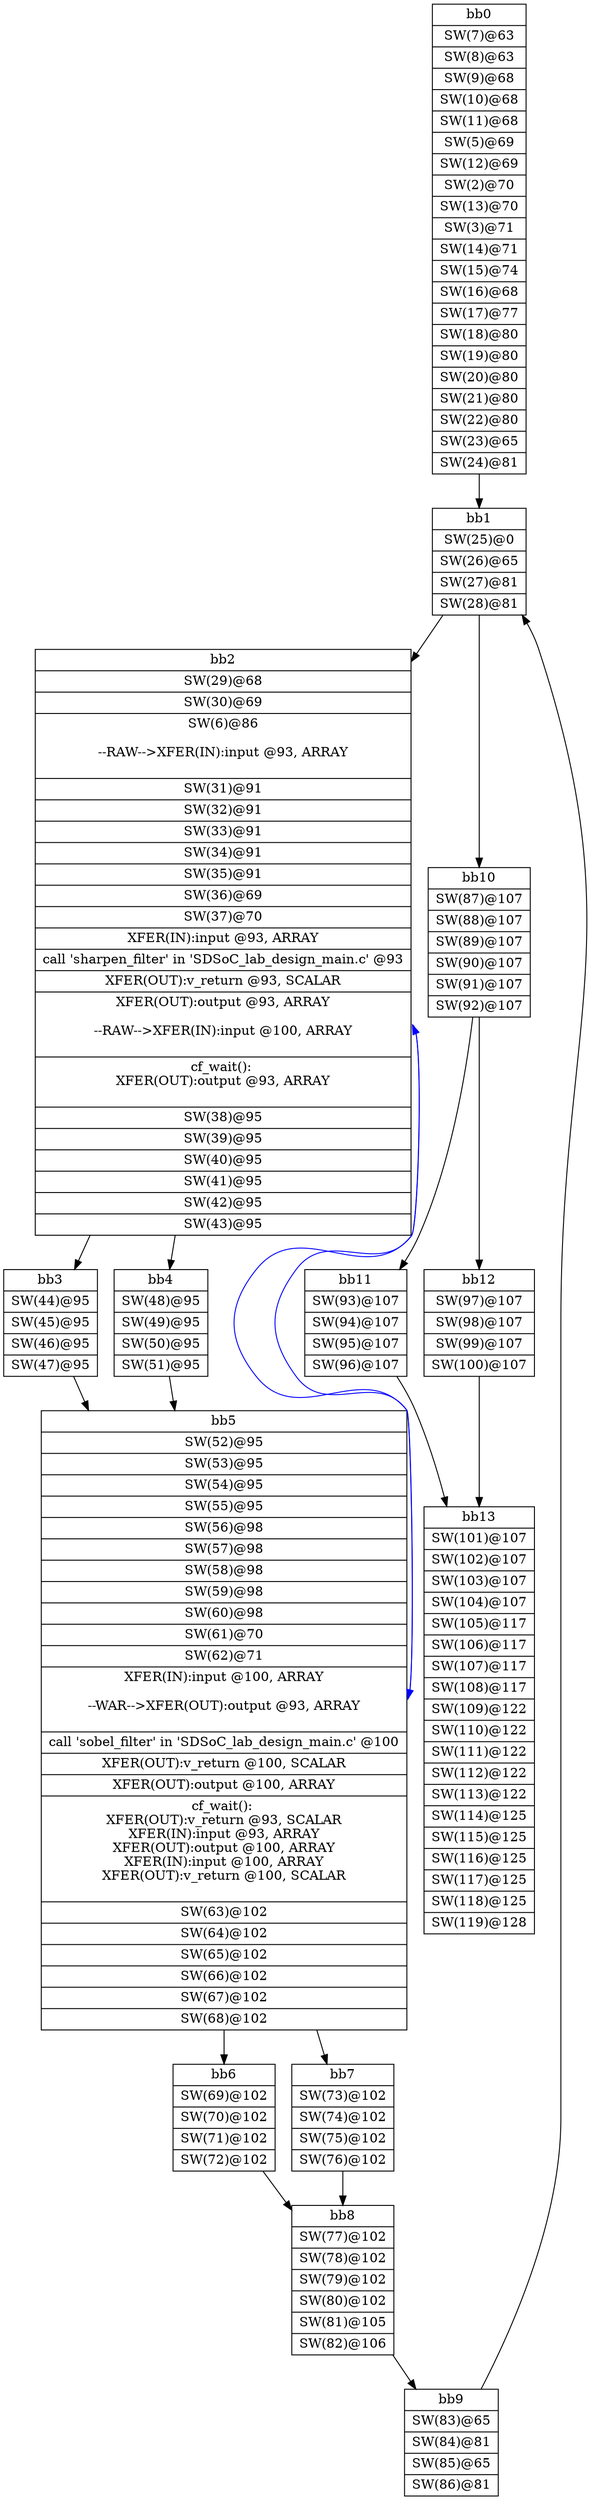 digraph CDFG {
node [shape=record];
bb0 [shape=record, label = "{bb0|<x000000000019D640>SW(7)@63\n|<x000000000019D6F0>SW(8)@63\n|<x000000000019DBC0>SW(9)@68\n|<x000000000019DC70>SW(10)@68\n|<x000000000019DD20>SW(11)@68\n|<x000000000019D900>SW(5)@69\n|<x000000000019DDD0>SW(12)@69\n|<x000000000019DA60>SW(2)@70\n|<x000000000019DE80>SW(13)@70\n|<x000000000019D9B0>SW(3)@71\n|<x000000000019DF30>SW(14)@71\n|<x000000000019DFE0>SW(15)@74\n|<x000000000019E090>SW(16)@68\n|<x000000000019E140>SW(17)@77\n|<x000000000019E1F0>SW(18)@80\n|<x000000000019E2A0>SW(19)@80\n|<x000000000019E350>SW(20)@80\n|<x000000000019E400>SW(21)@80\n|<x0000000000124DB0>SW(22)@80\n|<x0000000000124D00>SW(23)@65\n|<x0000000000124830>SW(24)@81\n}"];
bb1 [shape=record, label = "{bb1|<x0000000000124C50>SW(25)@0\n|<x0000000000124BA0>SW(26)@65\n|<x0000000000124AF0>SW(27)@81\n|<x0000000000124A40>SW(28)@81\n}"];
bb2 [shape=record, label = "{bb2|<x0000000000124990>SW(29)@68\n|<x00000000001248E0>SW(30)@69\n|<x000000000019D850>SW(6)@86\n\n--RAW--\>XFER(IN):input @93, ARRAY\n\n|<x0000000000124780>SW(31)@91\n|<x00000000001246D0>SW(32)@91\n|<x00000000001244C0>SW(33)@91\n|<x0000000000124410>SW(34)@91\n|<x0000000000124360>SW(35)@91\n|<x00000000001242B0>SW(36)@69\n|<x0000000000124200>SW(37)@70\n|<x0000000000EAD450>XFER(IN):input @93, ARRAY\n|<x0000000000183530>call 'sharpen_filter' in 'SDSoC_lab_design_main.c' @93\n|<x0000000001435F90>XFER(OUT):v_return @93, SCALAR\n|<x0000000001435ED0>XFER(OUT):output @93, ARRAY\n\n--RAW--\>XFER(IN):input @100, ARRAY\n\n|<x000000000018CF10>cf_wait(): \nXFER(OUT):output @93, ARRAY\n\n|<x0000000000124150>SW(38)@95\n|<x00000000001240A0>SW(39)@95\n|<x0000000000123FF0>SW(40)@95\n|<x0000000000123DE0>SW(41)@95\n|<x0000000000123D30>SW(42)@95\n|<x0000000000123C80>SW(43)@95\n}"];
bb3 [shape=record, label = "{bb3|<x00000000001232E0>SW(44)@95\n|<x0000000000123230>SW(45)@95\n|<x0000000000123180>SW(46)@95\n|<x00000000001230D0>SW(47)@95\n}"];
bb4 [shape=record, label = "{bb4|<x00000000001235A0>SW(48)@95\n|<x0000000000123020>SW(49)@95\n|<x0000000000122F70>SW(50)@95\n|<x0000000000122EC0>SW(51)@95\n}"];
bb5 [shape=record, label = "{bb5|<x0000000000155A80>SW(52)@95\n|<x0000000000155EA0>SW(53)@95\n|<x0000000000155DF0>SW(54)@95\n|<x0000000000155D40>SW(55)@95\n|<x0000000000155C90>SW(56)@98\n|<x0000000000155BE0>SW(57)@98\n|<x0000000000155B30>SW(58)@98\n|<x0000000000155920>SW(59)@98\n|<x0000000000155870>SW(60)@98\n|<x00000000001557C0>SW(61)@70\n|<x0000000000155710>SW(62)@71\n|<x0000000001436050>XFER(IN):input @100, ARRAY\n\n--WAR--\>XFER(OUT):output @93, ARRAY\n\n|<x0000000000183450>call 'sobel_filter' in 'SDSoC_lab_design_main.c' @100\n|<x00000000014361D0>XFER(OUT):v_return @100, SCALAR\n|<x0000000001436110>XFER(OUT):output @100, ARRAY\n|<x000000000018CBA0>cf_wait(): \nXFER(OUT):v_return @93, SCALAR\nXFER(IN):input @93, ARRAY\nXFER(OUT):output @100, ARRAY\nXFER(IN):input @100, ARRAY\nXFER(OUT):v_return @100, SCALAR\n\n|<x00000000001553A0>SW(63)@102\n|<x00000000001552F0>SW(64)@102\n|<x0000000000155240>SW(65)@102\n|<x00000000001550E0>SW(66)@102\n|<x0000000000155030>SW(67)@102\n|<x0000000000154F80>SW(68)@102\n}"];
bb6 [shape=record, label = "{bb6|<x0000000000154E20>SW(69)@102\n|<x0000000000154D70>SW(70)@102\n|<x0000000000154CC0>SW(71)@102\n|<x0000000000154C10>SW(72)@102\n}"];
bb7 [shape=record, label = "{bb7|<x0000000000154950>SW(73)@102\n|<x00000000001548A0>SW(74)@102\n|<x00000000001547F0>SW(75)@102\n|<x0000000000154530>SW(76)@102\n}"];
bb8 [shape=record, label = "{bb8|<x0000000000153FB0>SW(77)@102\n|<x00000000001963D0>SW(78)@102\n|<x0000000000196320>SW(79)@102\n|<x0000000000196270>SW(80)@102\n|<x00000000001961C0>SW(81)@105\n|<x0000000000196110>SW(82)@106\n}"];
bb9 [shape=record, label = "{bb9|<x0000000000196060>SW(83)@65\n|<x0000000000195F00>SW(84)@81\n|<x0000000000195E50>SW(85)@65\n|<x0000000000195DA0>SW(86)@81\n}"];
bb10 [shape=record, label = "{bb10|<x0000000000195CF0>SW(87)@107\n|<x0000000000195980>SW(88)@107\n|<x00000000001958D0>SW(89)@107\n|<x0000000000195820>SW(90)@107\n|<x00000000001956C0>SW(91)@107\n|<x0000000000195610>SW(92)@107\n}"];
bb11 [shape=record, label = "{bb11|<x0000000000195560>SW(93)@107\n|<x0000000000195400>SW(94)@107\n|<x0000000000195350>SW(95)@107\n|<x00000000001952A0>SW(96)@107\n}"];
bb12 [shape=record, label = "{bb12|<x00000000001951F0>SW(97)@107\n|<x0000000000194F30>SW(98)@107\n|<x0000000000194E80>SW(99)@107\n|<x0000000000194DD0>SW(100)@107\n}"];
bb13 [shape=record, label = "{bb13|<x0000000000194B10>SW(101)@107\n|<x0000000000194590>SW(102)@107\n|<x00000000001863E0>SW(103)@107\n|<x0000000000186330>SW(104)@107\n|<x0000000000186280>SW(105)@117\n|<x00000000001861D0>SW(106)@117\n|<x0000000000186120>SW(107)@117\n|<x0000000000186070>SW(108)@117\n|<x0000000000185FC0>SW(109)@122\n|<x0000000000185E60>SW(110)@122\n|<x0000000000185DB0>SW(111)@122\n|<x0000000000185D00>SW(112)@122\n|<x00000000001858E0>SW(113)@122\n|<x0000000000185990>SW(114)@125\n|<x0000000000185780>SW(115)@125\n|<x0000000000185830>SW(116)@125\n|<x0000000000185570>SW(117)@125\n|<x000000000018D070>SW(118)@125\n|<x000000000018CFC0>SW(119)@128\n}"];
bb0 -> bb1
bb1 -> bb10
bb1 -> bb2
bb2 -> bb3
bb2 -> bb4
bb3 -> bb5
bb4 -> bb5
bb5 -> bb6
bb5 -> bb7
bb6 -> bb8
bb7 -> bb8
bb8 -> bb9
bb9 -> bb1
bb10 -> bb11
bb10 -> bb12
bb11 -> bb13
bb12 -> bb13
bb2:x0000000001435ED0 -> bb5:x0000000001436050[color=blue]
bb5:x0000000001436050 -> bb2:x0000000001435ED0[color=blue]
}
